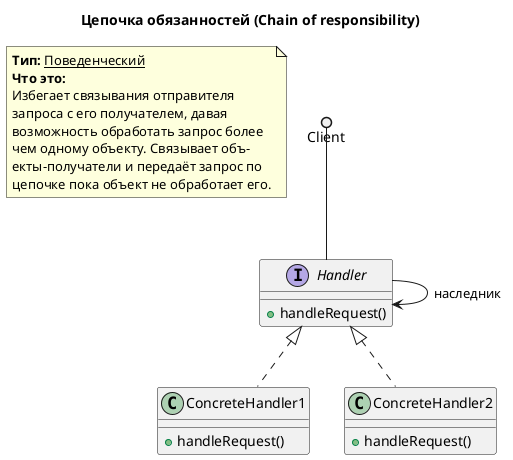@startuml
title Цепочка обязанностей (Chain of responsibility)

note as INFO
<b>Тип:</b> <u>Поведенческий</u>
<b>Что это:</b>
Избегает связывания отправителя
запроса с его получателем, давая
возможность обработать запрос более
чем одному объекту. Связывает объ-
екты-получатели и передаёт запрос по
цепочке пока объект не обработает его.
endnote

interface Handler{
    +handleRequest()
}
class ConcreteHandler1{
    +handleRequest()
}
class ConcreteHandler2{
    +handleRequest()
}

Client ()-- Handler

Handler <|.. ConcreteHandler1
Handler <|.. ConcreteHandler2

Handler -->  Handler: "наследник"
@enduml